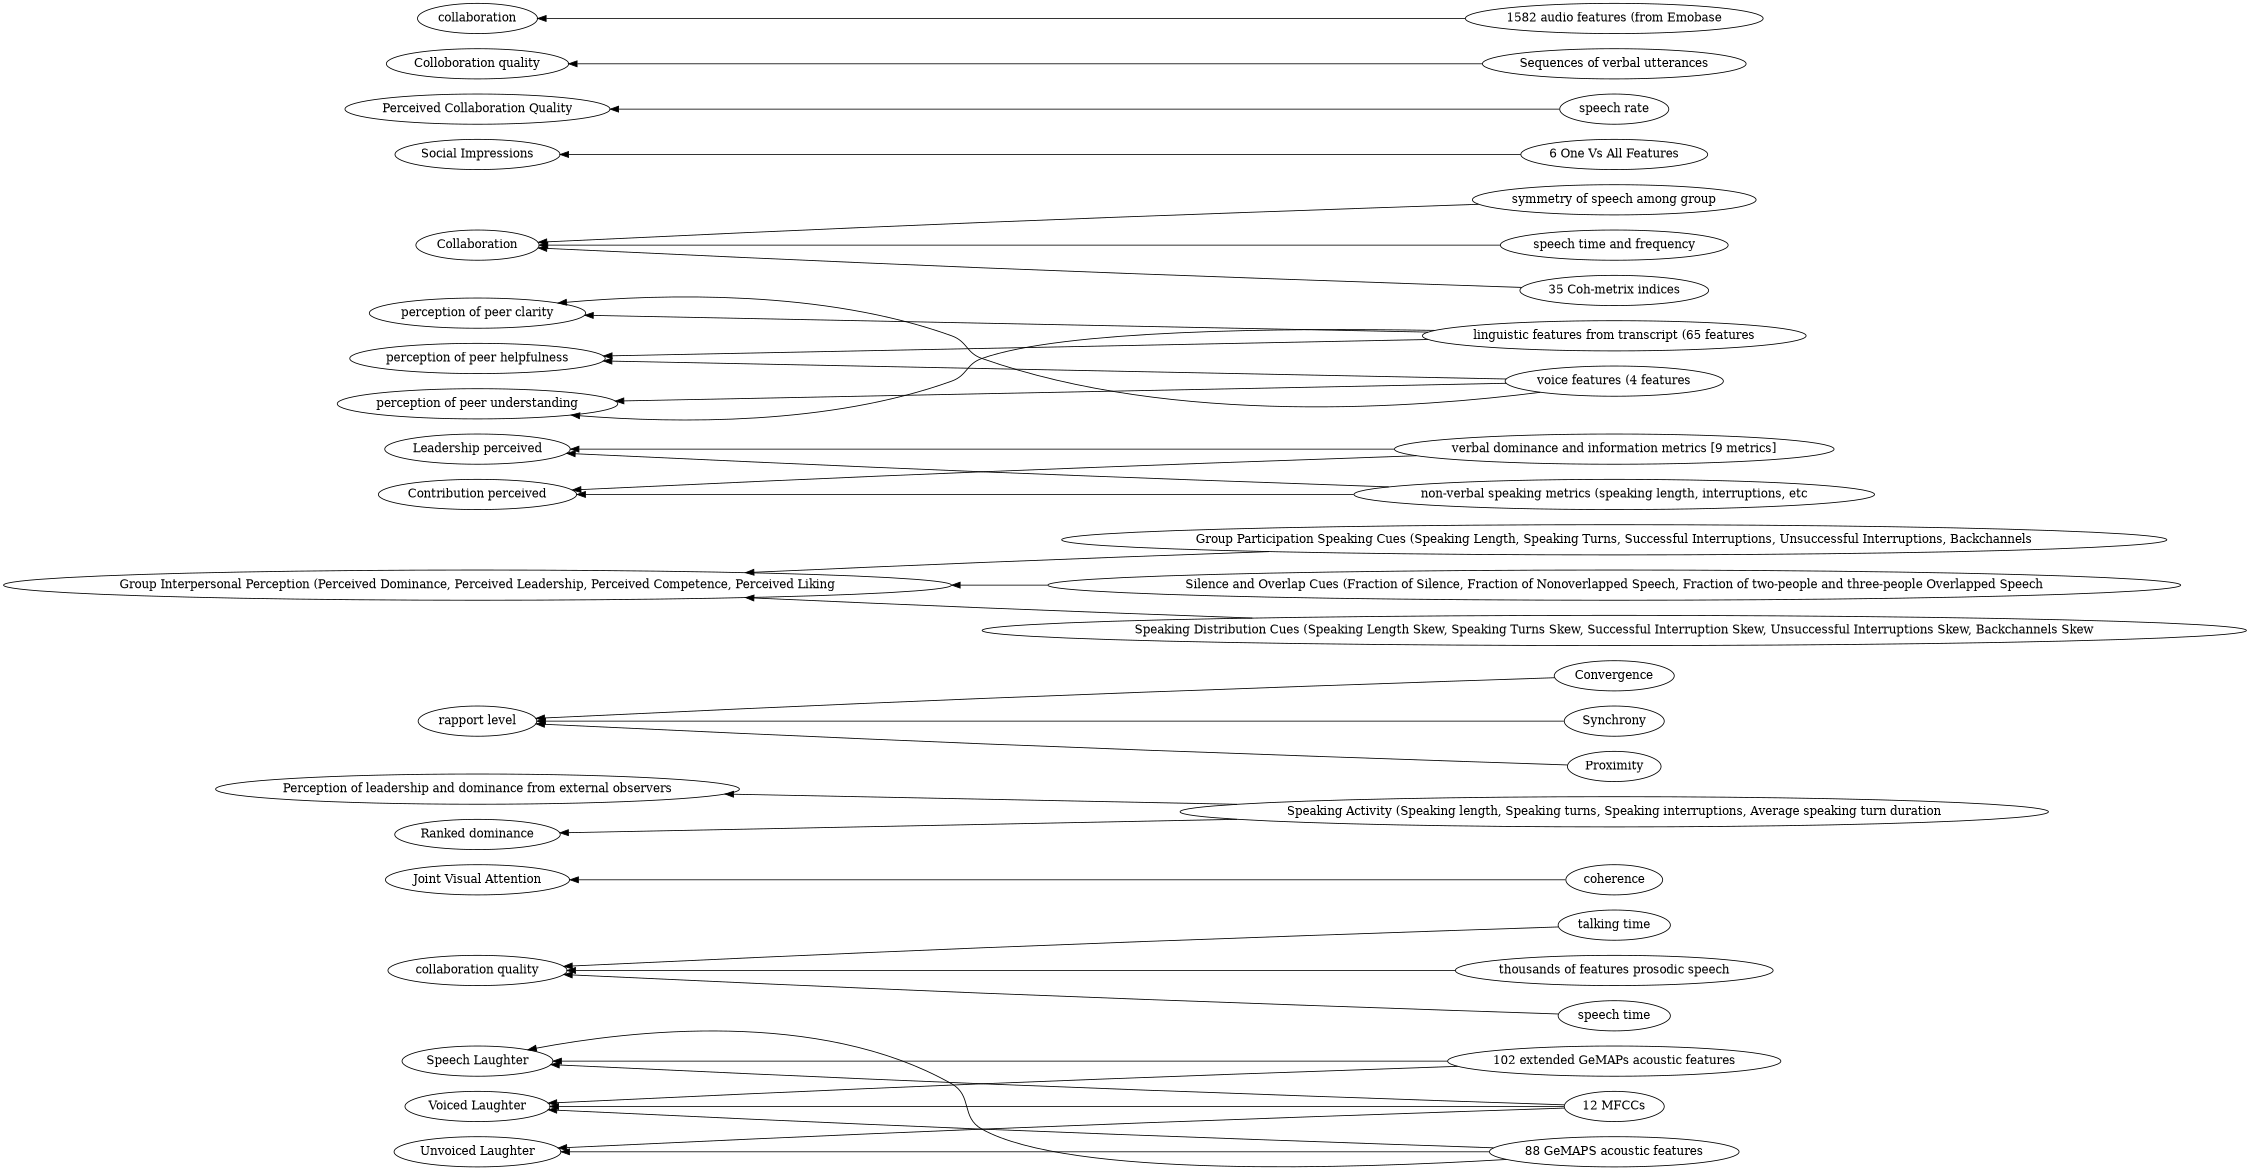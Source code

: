 digraph Test {
	rankdir=RL
	size="15,15"
	overlap=false
	splines=true
	{rank=same; "102 extended GeMAPs acoustic features" "talking time" "coherence" "Speaking Activity (Speaking length, Speaking turns, Speaking interruptions, Average speaking turn duration" "88 GeMAPS acoustic features" "12 MFCCs" "Convergence" "Group Participation Speaking Cues (Speaking Length, Speaking Turns, Successful Interruptions, Unsuccessful Interruptions, Backchannels" "verbal dominance and information metrics [9 metrics]" "thousands of features prosodic speech" "linguistic features from transcript (65 features" "Silence and Overlap Cues (Fraction of Silence, Fraction of Nonoverlapped Speech, Fraction of two-people and three-people Overlapped Speech" "speech time" "symmetry of speech among group" "Speaking Distribution Cues (Speaking Length Skew, Speaking Turns Skew, Successful Interruption Skew, Unsuccessful Interruptions Skew, Backchannels Skew" "6 One Vs All Features" "speech rate" "non-verbal speaking metrics (speaking length, interruptions, etc" "Synchrony" "speech time and frequency" "Sequences of verbal utterances" "Proximity" "35 Coh-metrix indices" "voice features (4 features" "1582 audio features (from Emobase";}
	{rank=same; "Perception of leadership and dominance from external observers" "collaboration" "Ranked dominance" "Group Interpersonal Perception (Perceived Dominance, Perceived Leadership, Perceived Competence, Perceived Liking" "collaboration quality" "perception of peer clarity" "Leadership perceived" "Unvoiced Laughter" "Contribution perceived" "Collaboration" "Social Impressions" "Colloboration quality" "Voiced Laughter" "rapport level" "perception of peer helpfulness" "Joint Visual Attention" "Perceived Collaboration Quality" "perception of peer understanding" "Speech Laughter";}
	"verbal dominance and information metrics [9 metrics]" [href="https://scholar.google.com/scholar?hl=en&q=An%20Interactive%20Table%20for%20Supporting%20Participation%20Balance%20in%20Face-to-Face%20Collaborative%20Learning"]
	"verbal dominance and information metrics [9 metrics]" -> "Leadership perceived"
	"verbal dominance and information metrics [9 metrics]" [href="https://scholar.google.com/scholar?hl=en&q=An%20Interactive%20Table%20for%20Supporting%20Participation%20Balance%20in%20Face-to-Face%20Collaborative%20Learning"]
	"verbal dominance and information metrics [9 metrics]" -> "Contribution perceived"
	"non-verbal speaking metrics (speaking length, interruptions, etc" [href="https://scholar.google.com/scholar?hl=en&q=An%20Interactive%20Table%20for%20Supporting%20Participation%20Balance%20in%20Face-to-Face%20Collaborative%20Learning"]
	"non-verbal speaking metrics (speaking length, interruptions, etc" -> "Leadership perceived"
	"non-verbal speaking metrics (speaking length, interruptions, etc" [href="https://scholar.google.com/scholar?hl=en&q=An%20Interactive%20Table%20for%20Supporting%20Participation%20Balance%20in%20Face-to-Face%20Collaborative%20Learning"]
	"non-verbal speaking metrics (speaking length, interruptions, etc" -> "Contribution perceived"
	"Group Participation Speaking Cues (Speaking Length, Speaking Turns, Successful Interruptions, Unsuccessful Interruptions, Backchannels" [href="https://scholar.google.com/scholar?hl=en&q=An%20Interactive%20Table%20for%20Supporting%20Participation%20Balance%20in%20Face-to-Face%20Collaborative%20Learning"]
	"Group Participation Speaking Cues (Speaking Length, Speaking Turns, Successful Interruptions, Unsuccessful Interruptions, Backchannels" -> "Group Interpersonal Perception (Perceived Dominance, Perceived Leadership, Perceived Competence, Perceived Liking"
	"Silence and Overlap Cues (Fraction of Silence, Fraction of Nonoverlapped Speech, Fraction of two-people and three-people Overlapped Speech" [href="https://scholar.google.com/scholar?hl=en&q=An%20Interactive%20Table%20for%20Supporting%20Participation%20Balance%20in%20Face-to-Face%20Collaborative%20Learning"]
	"Silence and Overlap Cues (Fraction of Silence, Fraction of Nonoverlapped Speech, Fraction of two-people and three-people Overlapped Speech" -> "Group Interpersonal Perception (Perceived Dominance, Perceived Leadership, Perceived Competence, Perceived Liking"
	"Speaking Distribution Cues (Speaking Length Skew, Speaking Turns Skew, Successful Interruption Skew, Unsuccessful Interruptions Skew, Backchannels Skew" [href="https://scholar.google.com/scholar?hl=en&q=An%20Interactive%20Table%20for%20Supporting%20Participation%20Balance%20in%20Face-to-Face%20Collaborative%20Learning"]
	"Speaking Distribution Cues (Speaking Length Skew, Speaking Turns Skew, Successful Interruption Skew, Unsuccessful Interruptions Skew, Backchannels Skew" -> "Group Interpersonal Perception (Perceived Dominance, Perceived Leadership, Perceived Competence, Perceived Liking"
	"88 GeMAPS acoustic features" [href="https://scholar.google.com/scholar?hl=en&q=An%20Interactive%20Table%20for%20Supporting%20Participation%20Balance%20in%20Face-to-Face%20Collaborative%20Learning"]
	"88 GeMAPS acoustic features" -> "Voiced Laughter"
	"102 extended GeMAPs acoustic features" [href="https://scholar.google.com/scholar?hl=en&q=An%20Interactive%20Table%20for%20Supporting%20Participation%20Balance%20in%20Face-to-Face%20Collaborative%20Learning"]
	"102 extended GeMAPs acoustic features" -> "Voiced Laughter"
	"12 MFCCs" [href="https://scholar.google.com/scholar?hl=en&q=An%20Interactive%20Table%20for%20Supporting%20Participation%20Balance%20in%20Face-to-Face%20Collaborative%20Learning"]
	"12 MFCCs" -> "Voiced Laughter"
	"88 GeMAPS acoustic features" [href="https://scholar.google.com/scholar?hl=en&q=An%20Interactive%20Table%20for%20Supporting%20Participation%20Balance%20in%20Face-to-Face%20Collaborative%20Learning"]
	"88 GeMAPS acoustic features" -> "Unvoiced Laughter"
	"12 MFCCs" [href="https://scholar.google.com/scholar?hl=en&q=An%20Interactive%20Table%20for%20Supporting%20Participation%20Balance%20in%20Face-to-Face%20Collaborative%20Learning"]
	"12 MFCCs" -> "Unvoiced Laughter"
	"88 GeMAPS acoustic features" [href="https://scholar.google.com/scholar?hl=en&q=An%20Interactive%20Table%20for%20Supporting%20Participation%20Balance%20in%20Face-to-Face%20Collaborative%20Learning"]
	"88 GeMAPS acoustic features" -> "Speech Laughter"
	"102 extended GeMAPs acoustic features" [href="https://scholar.google.com/scholar?hl=en&q=An%20Interactive%20Table%20for%20Supporting%20Participation%20Balance%20in%20Face-to-Face%20Collaborative%20Learning"]
	"102 extended GeMAPs acoustic features" -> "Speech Laughter"
	"12 MFCCs" [href="https://scholar.google.com/scholar?hl=en&q=An%20Interactive%20Table%20for%20Supporting%20Participation%20Balance%20in%20Face-to-Face%20Collaborative%20Learning"]
	"12 MFCCs" -> "Speech Laughter"
	"speech rate" [href="https://scholar.google.com/scholar?hl=en&q=An%20Interactive%20Table%20for%20Supporting%20Participation%20Balance%20in%20Face-to-Face%20Collaborative%20Learning"]
	"speech rate" -> "Perceived Collaboration Quality"
	Proximity [href="https://scholar.google.com/scholar?hl=en&q=An%20Interactive%20Table%20for%20Supporting%20Participation%20Balance%20in%20Face-to-Face%20Collaborative%20Learning"]
	Proximity -> "rapport level"
	Convergence [href="https://scholar.google.com/scholar?hl=en&q=An%20Interactive%20Table%20for%20Supporting%20Participation%20Balance%20in%20Face-to-Face%20Collaborative%20Learning"]
	Convergence -> "rapport level"
	Synchrony [href="https://scholar.google.com/scholar?hl=en&q=An%20Interactive%20Table%20for%20Supporting%20Participation%20Balance%20in%20Face-to-Face%20Collaborative%20Learning"]
	Synchrony -> "rapport level"
	"6 One Vs All Features" [href="https://scholar.google.com/scholar?hl=en&q=An%20Interactive%20Table%20for%20Supporting%20Participation%20Balance%20in%20Face-to-Face%20Collaborative%20Learning"]
	"6 One Vs All Features" -> "Social Impressions"
	"Speaking Activity (Speaking length, Speaking turns, Speaking interruptions, Average speaking turn duration" [href="https://scholar.google.com/scholar?hl=en&q=An%20Interactive%20Table%20for%20Supporting%20Participation%20Balance%20in%20Face-to-Face%20Collaborative%20Learning"]
	"Speaking Activity (Speaking length, Speaking turns, Speaking interruptions, Average speaking turn duration" -> "Perception of leadership and dominance from external observers"
	"Speaking Activity (Speaking length, Speaking turns, Speaking interruptions, Average speaking turn duration" [href="https://scholar.google.com/scholar?hl=en&q=An%20Interactive%20Table%20for%20Supporting%20Participation%20Balance%20in%20Face-to-Face%20Collaborative%20Learning"]
	"Speaking Activity (Speaking length, Speaking turns, Speaking interruptions, Average speaking turn duration" -> "Ranked dominance"
	"linguistic features from transcript (65 features" [href="https://scholar.google.com/scholar?hl=en&q=An%20Interactive%20Table%20for%20Supporting%20Participation%20Balance%20in%20Face-to-Face%20Collaborative%20Learning"]
	"linguistic features from transcript (65 features" -> "perception of peer helpfulness"
	"voice features (4 features" [href="https://scholar.google.com/scholar?hl=en&q=An%20Interactive%20Table%20for%20Supporting%20Participation%20Balance%20in%20Face-to-Face%20Collaborative%20Learning"]
	"voice features (4 features" -> "perception of peer helpfulness"
	"linguistic features from transcript (65 features" [href="https://scholar.google.com/scholar?hl=en&q=An%20Interactive%20Table%20for%20Supporting%20Participation%20Balance%20in%20Face-to-Face%20Collaborative%20Learning"]
	"linguistic features from transcript (65 features" -> "perception of peer understanding"
	"voice features (4 features" [href="https://scholar.google.com/scholar?hl=en&q=An%20Interactive%20Table%20for%20Supporting%20Participation%20Balance%20in%20Face-to-Face%20Collaborative%20Learning"]
	"voice features (4 features" -> "perception of peer understanding"
	"linguistic features from transcript (65 features" [href="https://scholar.google.com/scholar?hl=en&q=An%20Interactive%20Table%20for%20Supporting%20Participation%20Balance%20in%20Face-to-Face%20Collaborative%20Learning"]
	"linguistic features from transcript (65 features" -> "perception of peer clarity"
	"voice features (4 features" [href="https://scholar.google.com/scholar?hl=en&q=An%20Interactive%20Table%20for%20Supporting%20Participation%20Balance%20in%20Face-to-Face%20Collaborative%20Learning"]
	"voice features (4 features" -> "perception of peer clarity"
	"Sequences of verbal utterances" [href="https://scholar.google.com/scholar?hl=en&q=An%20Interactive%20Table%20for%20Supporting%20Participation%20Balance%20in%20Face-to-Face%20Collaborative%20Learning"]
	"Sequences of verbal utterances" -> "Colloboration quality"
	"1582 audio features (from Emobase" [href="https://scholar.google.com/scholar?hl=en&q=An%20Interactive%20Table%20for%20Supporting%20Participation%20Balance%20in%20Face-to-Face%20Collaborative%20Learning"]
	"1582 audio features (from Emobase" -> collaboration
	coherence [href="https://scholar.google.com/scholar?hl=en&q=An%20Interactive%20Table%20for%20Supporting%20Participation%20Balance%20in%20Face-to-Face%20Collaborative%20Learning"]
	coherence -> "Joint Visual Attention"
	"35 Coh-metrix indices" [href="https://scholar.google.com/scholar?hl=en&q=An%20Interactive%20Table%20for%20Supporting%20Participation%20Balance%20in%20Face-to-Face%20Collaborative%20Learning"]
	"35 Coh-metrix indices" -> Collaboration
	"talking time" [href="https://scholar.google.com/scholar?hl=en&q=An%20Interactive%20Table%20for%20Supporting%20Participation%20Balance%20in%20Face-to-Face%20Collaborative%20Learning"]
	"talking time" -> "collaboration quality"
	"speech time and frequency" [href="https://scholar.google.com/scholar?hl=en&q=An%20Interactive%20Table%20for%20Supporting%20Participation%20Balance%20in%20Face-to-Face%20Collaborative%20Learning"]
	"speech time and frequency" -> Collaboration
	"symmetry of speech among group" [href="https://scholar.google.com/scholar?hl=en&q=An%20Interactive%20Table%20for%20Supporting%20Participation%20Balance%20in%20Face-to-Face%20Collaborative%20Learning"]
	"symmetry of speech among group" -> Collaboration
	"speech time" [href="https://scholar.google.com/scholar?hl=en&q=An%20Interactive%20Table%20for%20Supporting%20Participation%20Balance%20in%20Face-to-Face%20Collaborative%20Learning"]
	"speech time" -> "collaboration quality"
	"thousands of features prosodic speech" [href="https://scholar.google.com/scholar?hl=en&q=An%20Interactive%20Table%20for%20Supporting%20Participation%20Balance%20in%20Face-to-Face%20Collaborative%20Learning"]
	"thousands of features prosodic speech" -> "collaboration quality"
}
